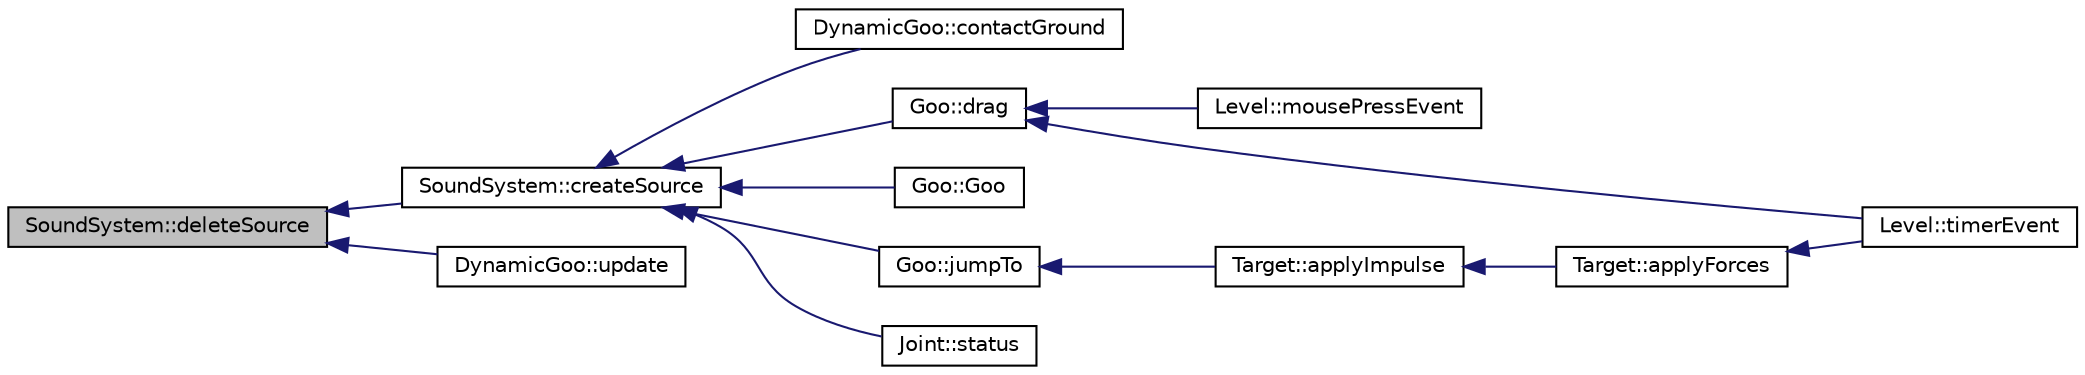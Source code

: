 digraph G
{
  edge [fontname="Helvetica",fontsize="10",labelfontname="Helvetica",labelfontsize="10"];
  node [fontname="Helvetica",fontsize="10",shape=record];
  rankdir="LR";
  Node1 [label="SoundSystem::deleteSource",height=0.2,width=0.4,color="black", fillcolor="grey75", style="filled" fontcolor="black"];
  Node1 -> Node2 [dir="back",color="midnightblue",fontsize="10",style="solid",fontname="Helvetica"];
  Node2 [label="SoundSystem::createSource",height=0.2,width=0.4,color="black", fillcolor="white", style="filled",URL="$classSoundSystem.html#a3ee89a335758195d3ad204651cbb113f"];
  Node2 -> Node3 [dir="back",color="midnightblue",fontsize="10",style="solid",fontname="Helvetica"];
  Node3 [label="DynamicGoo::contactGround",height=0.2,width=0.4,color="black", fillcolor="white", style="filled",URL="$classDynamicGoo.html#ac9db157f0df5a17a426b2f9041b55b64"];
  Node2 -> Node4 [dir="back",color="midnightblue",fontsize="10",style="solid",fontname="Helvetica"];
  Node4 [label="Goo::drag",height=0.2,width=0.4,color="black", fillcolor="white", style="filled",URL="$classGoo.html#a4b6f592d1fb19b96b167330972c000f3"];
  Node4 -> Node5 [dir="back",color="midnightblue",fontsize="10",style="solid",fontname="Helvetica"];
  Node5 [label="Level::mousePressEvent",height=0.2,width=0.4,color="black", fillcolor="white", style="filled",URL="$classLevel.html#a1c79d132de43fe2a6b054e0396af43f7"];
  Node4 -> Node6 [dir="back",color="midnightblue",fontsize="10",style="solid",fontname="Helvetica"];
  Node6 [label="Level::timerEvent",height=0.2,width=0.4,color="black", fillcolor="white", style="filled",URL="$classLevel.html#a47263f00b559de3fce0164f9efac0f6b"];
  Node2 -> Node7 [dir="back",color="midnightblue",fontsize="10",style="solid",fontname="Helvetica"];
  Node7 [label="Goo::Goo",height=0.2,width=0.4,color="black", fillcolor="white", style="filled",URL="$classGoo.html#a57b21d6344ce302bfa1b856fc0c5fff5"];
  Node2 -> Node8 [dir="back",color="midnightblue",fontsize="10",style="solid",fontname="Helvetica"];
  Node8 [label="Goo::jumpTo",height=0.2,width=0.4,color="black", fillcolor="white", style="filled",URL="$classGoo.html#a3a30993d73e8074fc71a6ec6bcd0b663"];
  Node8 -> Node9 [dir="back",color="midnightblue",fontsize="10",style="solid",fontname="Helvetica"];
  Node9 [label="Target::applyImpulse",height=0.2,width=0.4,color="black", fillcolor="white", style="filled",URL="$classTarget.html#a6d597b44d774f30629c6a2837dfed004"];
  Node9 -> Node10 [dir="back",color="midnightblue",fontsize="10",style="solid",fontname="Helvetica"];
  Node10 [label="Target::applyForces",height=0.2,width=0.4,color="black", fillcolor="white", style="filled",URL="$classTarget.html#af7417d1a5f45b07919cfcc3aede4d4be"];
  Node10 -> Node6 [dir="back",color="midnightblue",fontsize="10",style="solid",fontname="Helvetica"];
  Node2 -> Node11 [dir="back",color="midnightblue",fontsize="10",style="solid",fontname="Helvetica"];
  Node11 [label="Joint::status",height=0.2,width=0.4,color="black", fillcolor="white", style="filled",URL="$classJoint.html#a89a605f4bba20f2448988412595f4360"];
  Node1 -> Node12 [dir="back",color="midnightblue",fontsize="10",style="solid",fontname="Helvetica"];
  Node12 [label="DynamicGoo::update",height=0.2,width=0.4,color="black", fillcolor="white", style="filled",URL="$classDynamicGoo.html#a6e921cea42c85947d4a7757f7f2d454d"];
}
